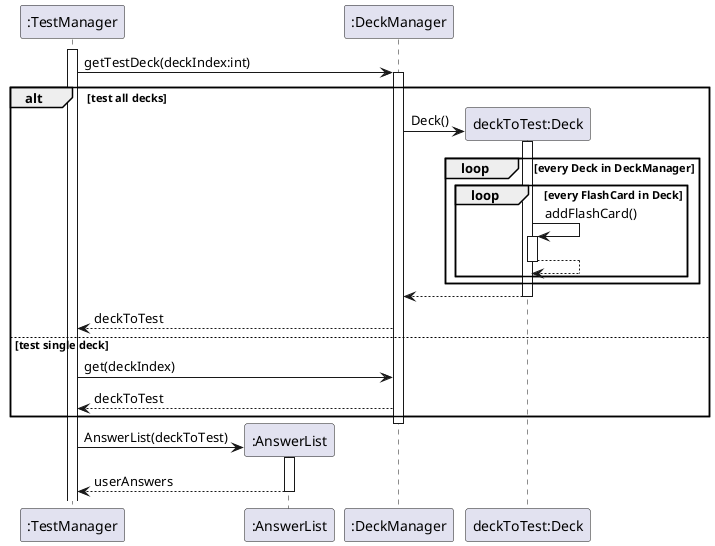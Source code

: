 @startuml
participant ":TestManager" as TestManager
participant ":AnswerList" as AnswerList
participant ":DeckManager" as DeckManager
participant "deckToTest:Deck" as Deck

activate TestManager

TestManager -> DeckManager : getTestDeck(deckIndex:int)
activate DeckManager

alt test all decks
DeckManager -> Deck **: Deck()
activate Deck
loop every Deck in DeckManager
loop every FlashCard in Deck

Deck -> Deck : addFlashCard()
activate Deck
Deck --> Deck
deactivate Deck

end
end
Deck --> DeckManager
deactivate Deck
DeckManager --> TestManager : deckToTest

else test single deck
TestManager -> DeckManager : get(deckIndex)
DeckManager --> TestManager : deckToTest
end
deactivate DeckManager

TestManager -> AnswerList **: AnswerList(deckToTest)
activate AnswerList

TestManager <-- AnswerList : userAnswers
deactivate AnswerList

@enduml
